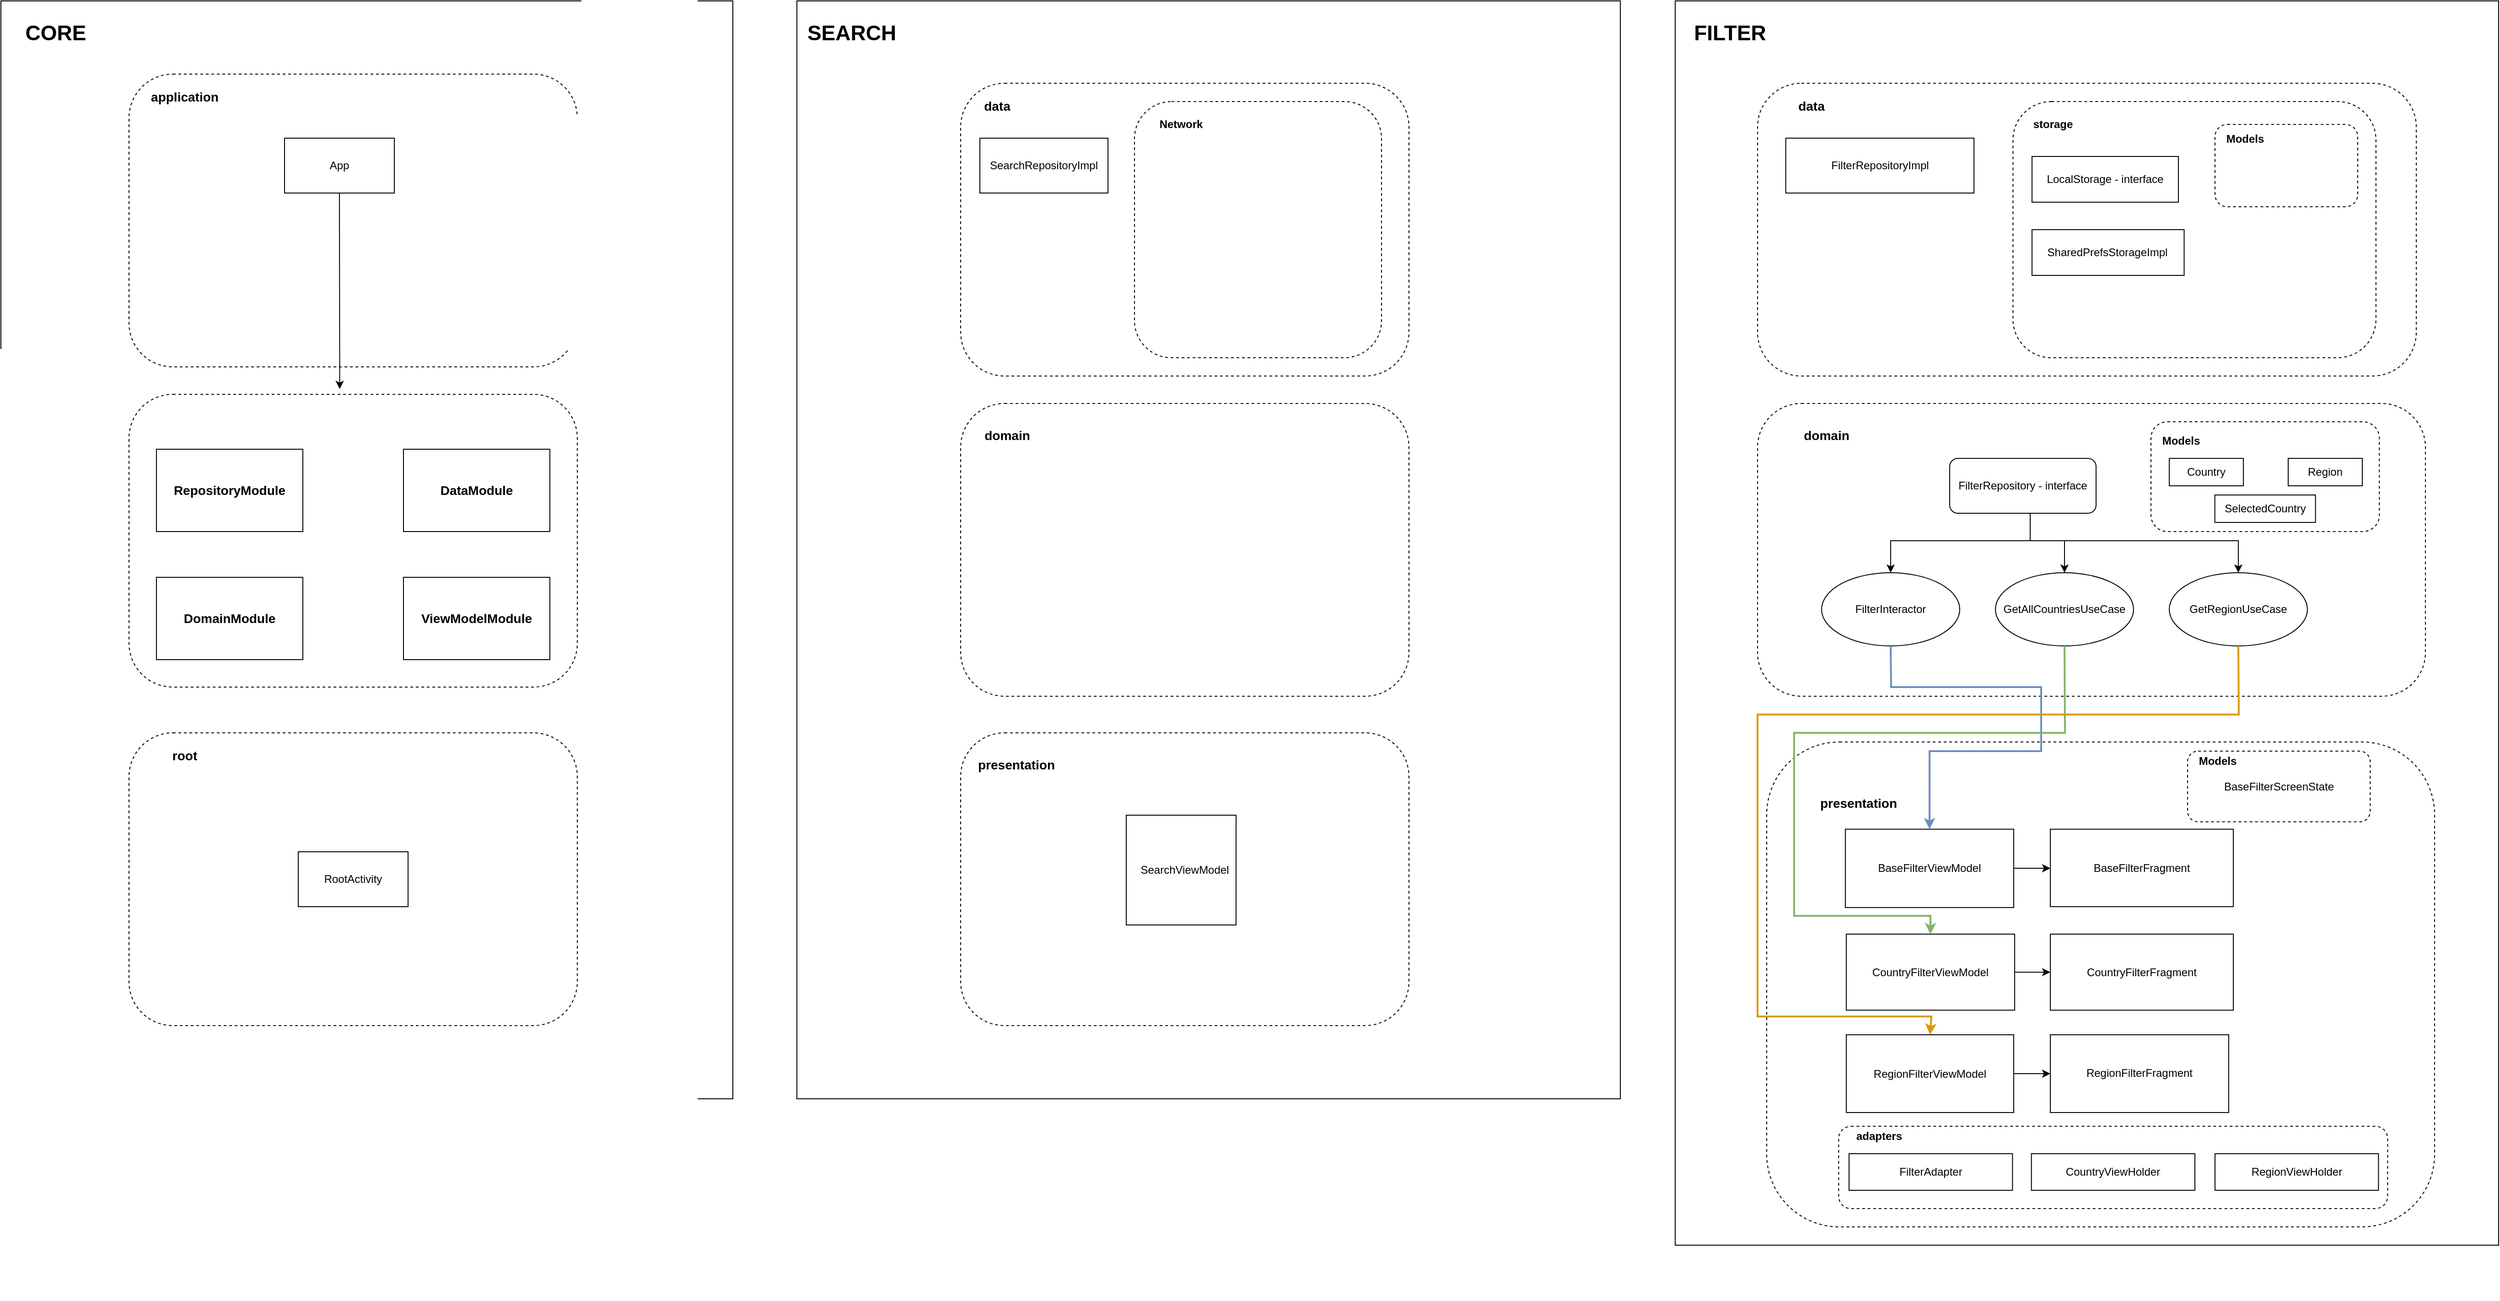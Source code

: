 <mxfile version="21.8.2" type="github">
  <diagram name="Страница — 1" id="nrOMxjZL90w1FsnKQZx1">
    <mxGraphModel dx="4426" dy="2735" grid="1" gridSize="10" guides="1" tooltips="1" connect="1" arrows="1" fold="1" page="1" pageScale="1" pageWidth="827" pageHeight="1169" math="0" shadow="0">
      <root>
        <mxCell id="0" />
        <mxCell id="1" parent="0" />
        <mxCell id="I1Cy414jXjcOe27wZuvK-3" value="" style="rounded=0;whiteSpace=wrap;html=1;" vertex="1" parent="1">
          <mxGeometry x="-10" y="-80" width="900" height="1200" as="geometry" />
        </mxCell>
        <mxCell id="I1Cy414jXjcOe27wZuvK-4" value="&lt;b&gt;&lt;font style=&quot;font-size: 23px;&quot;&gt;SEARCH&lt;/font&gt;&lt;/b&gt;" style="text;html=1;strokeColor=none;fillColor=none;align=center;verticalAlign=middle;whiteSpace=wrap;rounded=0;" vertex="1" parent="1">
          <mxGeometry x="20" y="-60" width="60" height="30" as="geometry" />
        </mxCell>
        <mxCell id="I1Cy414jXjcOe27wZuvK-5" value="" style="group" vertex="1" connectable="0" parent="1">
          <mxGeometry x="169" y="10" width="490" height="320" as="geometry" />
        </mxCell>
        <mxCell id="I1Cy414jXjcOe27wZuvK-1" value="" style="rounded=1;whiteSpace=wrap;html=1;dashed=1;" vertex="1" parent="I1Cy414jXjcOe27wZuvK-5">
          <mxGeometry width="490" height="320" as="geometry" />
        </mxCell>
        <mxCell id="I1Cy414jXjcOe27wZuvK-2" value="&lt;font style=&quot;font-size: 14px;&quot;&gt;&lt;b&gt;data&lt;/b&gt;&lt;/font&gt;" style="text;html=1;strokeColor=none;fillColor=none;align=center;verticalAlign=middle;whiteSpace=wrap;rounded=0;" vertex="1" parent="I1Cy414jXjcOe27wZuvK-5">
          <mxGeometry x="10" y="10" width="60" height="30" as="geometry" />
        </mxCell>
        <mxCell id="I1Cy414jXjcOe27wZuvK-28" value="" style="rounded=1;whiteSpace=wrap;html=1;dashed=1;" vertex="1" parent="I1Cy414jXjcOe27wZuvK-5">
          <mxGeometry x="190" y="20" width="270" height="280" as="geometry" />
        </mxCell>
        <mxCell id="I1Cy414jXjcOe27wZuvK-29" value="&lt;b&gt;Network&lt;/b&gt;" style="text;html=1;strokeColor=none;fillColor=none;align=center;verticalAlign=middle;whiteSpace=wrap;rounded=0;" vertex="1" parent="I1Cy414jXjcOe27wZuvK-5">
          <mxGeometry x="211" y="30" width="60" height="30" as="geometry" />
        </mxCell>
        <mxCell id="I1Cy414jXjcOe27wZuvK-60" value="" style="group" vertex="1" connectable="0" parent="I1Cy414jXjcOe27wZuvK-5">
          <mxGeometry x="21" y="60" width="140" height="60" as="geometry" />
        </mxCell>
        <mxCell id="I1Cy414jXjcOe27wZuvK-58" value="" style="rounded=0;whiteSpace=wrap;html=1;" vertex="1" parent="I1Cy414jXjcOe27wZuvK-60">
          <mxGeometry width="140" height="60" as="geometry" />
        </mxCell>
        <mxCell id="I1Cy414jXjcOe27wZuvK-59" value="SearchRepositoryImpl" style="text;html=1;strokeColor=none;fillColor=none;align=center;verticalAlign=middle;whiteSpace=wrap;rounded=0;" vertex="1" parent="I1Cy414jXjcOe27wZuvK-60">
          <mxGeometry x="40" y="15" width="60" height="30" as="geometry" />
        </mxCell>
        <mxCell id="I1Cy414jXjcOe27wZuvK-6" value="" style="group" vertex="1" connectable="0" parent="1">
          <mxGeometry x="169" y="360" width="490" height="320" as="geometry" />
        </mxCell>
        <mxCell id="I1Cy414jXjcOe27wZuvK-7" value="" style="rounded=1;whiteSpace=wrap;html=1;dashed=1;" vertex="1" parent="I1Cy414jXjcOe27wZuvK-6">
          <mxGeometry width="490" height="320" as="geometry" />
        </mxCell>
        <mxCell id="I1Cy414jXjcOe27wZuvK-8" value="&lt;font style=&quot;font-size: 14px;&quot;&gt;&lt;b&gt;domain&lt;/b&gt;&lt;/font&gt;" style="text;html=1;strokeColor=none;fillColor=none;align=center;verticalAlign=middle;whiteSpace=wrap;rounded=0;" vertex="1" parent="I1Cy414jXjcOe27wZuvK-6">
          <mxGeometry x="21" y="20" width="60" height="30" as="geometry" />
        </mxCell>
        <mxCell id="I1Cy414jXjcOe27wZuvK-9" value="" style="group" vertex="1" connectable="0" parent="1">
          <mxGeometry x="169" y="720" width="490" height="320" as="geometry" />
        </mxCell>
        <mxCell id="I1Cy414jXjcOe27wZuvK-10" value="" style="rounded=1;whiteSpace=wrap;html=1;dashed=1;" vertex="1" parent="I1Cy414jXjcOe27wZuvK-9">
          <mxGeometry width="490" height="320" as="geometry" />
        </mxCell>
        <mxCell id="I1Cy414jXjcOe27wZuvK-11" value="&lt;font style=&quot;font-size: 14px;&quot;&gt;&lt;b&gt;presentation&lt;/b&gt;&lt;/font&gt;" style="text;html=1;strokeColor=none;fillColor=none;align=center;verticalAlign=middle;whiteSpace=wrap;rounded=0;" vertex="1" parent="I1Cy414jXjcOe27wZuvK-9">
          <mxGeometry x="31" y="20" width="60" height="30" as="geometry" />
        </mxCell>
        <mxCell id="I1Cy414jXjcOe27wZuvK-14" value="" style="group" vertex="1" connectable="0" parent="I1Cy414jXjcOe27wZuvK-9">
          <mxGeometry x="181" y="90" width="120" height="120" as="geometry" />
        </mxCell>
        <mxCell id="I1Cy414jXjcOe27wZuvK-12" value="" style="whiteSpace=wrap;html=1;aspect=fixed;" vertex="1" parent="I1Cy414jXjcOe27wZuvK-14">
          <mxGeometry width="120" height="120" as="geometry" />
        </mxCell>
        <mxCell id="I1Cy414jXjcOe27wZuvK-13" value="SearchViewModel" style="text;html=1;strokeColor=none;fillColor=none;align=center;verticalAlign=middle;whiteSpace=wrap;rounded=0;" vertex="1" parent="I1Cy414jXjcOe27wZuvK-14">
          <mxGeometry x="34" y="45" width="60" height="30" as="geometry" />
        </mxCell>
        <mxCell id="I1Cy414jXjcOe27wZuvK-30" value="" style="rounded=0;whiteSpace=wrap;html=1;" vertex="1" parent="1">
          <mxGeometry x="-880" y="-80" width="800" height="1200" as="geometry" />
        </mxCell>
        <mxCell id="I1Cy414jXjcOe27wZuvK-31" value="&lt;span style=&quot;font-size: 23px;&quot;&gt;&lt;b&gt;CORE&lt;/b&gt;&lt;/span&gt;" style="text;html=1;strokeColor=none;fillColor=none;align=center;verticalAlign=middle;whiteSpace=wrap;rounded=0;" vertex="1" parent="1">
          <mxGeometry x="-850" y="-60" width="60" height="30" as="geometry" />
        </mxCell>
        <mxCell id="I1Cy414jXjcOe27wZuvK-32" value="" style="group" vertex="1" connectable="0" parent="1">
          <mxGeometry x="-740" width="490" height="320" as="geometry" />
        </mxCell>
        <mxCell id="I1Cy414jXjcOe27wZuvK-33" value="" style="rounded=1;whiteSpace=wrap;html=1;dashed=1;" vertex="1" parent="I1Cy414jXjcOe27wZuvK-32">
          <mxGeometry width="490" height="320" as="geometry" />
        </mxCell>
        <mxCell id="I1Cy414jXjcOe27wZuvK-34" value="&lt;span style=&quot;font-size: 14px;&quot;&gt;&lt;b&gt;application&lt;/b&gt;&lt;/span&gt;" style="text;html=1;strokeColor=none;fillColor=none;align=center;verticalAlign=middle;whiteSpace=wrap;rounded=0;" vertex="1" parent="I1Cy414jXjcOe27wZuvK-32">
          <mxGeometry x="31" y="10" width="60" height="30" as="geometry" />
        </mxCell>
        <mxCell id="I1Cy414jXjcOe27wZuvK-55" value="App" style="rounded=0;whiteSpace=wrap;html=1;" vertex="1" parent="I1Cy414jXjcOe27wZuvK-32">
          <mxGeometry x="170" y="70" width="120" height="60" as="geometry" />
        </mxCell>
        <mxCell id="I1Cy414jXjcOe27wZuvK-40" value="" style="group" vertex="1" connectable="0" parent="1">
          <mxGeometry x="-740" y="350" width="490" height="320" as="geometry" />
        </mxCell>
        <mxCell id="I1Cy414jXjcOe27wZuvK-42" value="&lt;span style=&quot;font-size: 14px;&quot;&gt;&lt;b&gt;DI&lt;/b&gt;&lt;/span&gt;" style="text;html=1;strokeColor=none;fillColor=none;align=center;verticalAlign=middle;whiteSpace=wrap;rounded=0;" vertex="1" parent="I1Cy414jXjcOe27wZuvK-40">
          <mxGeometry x="10" y="20" width="60" height="30" as="geometry" />
        </mxCell>
        <mxCell id="I1Cy414jXjcOe27wZuvK-53" value="" style="group" vertex="1" connectable="0" parent="I1Cy414jXjcOe27wZuvK-40">
          <mxGeometry width="490" height="320" as="geometry" />
        </mxCell>
        <mxCell id="I1Cy414jXjcOe27wZuvK-41" value="" style="rounded=1;whiteSpace=wrap;html=1;dashed=1;" vertex="1" parent="I1Cy414jXjcOe27wZuvK-53">
          <mxGeometry width="490" height="320" as="geometry" />
        </mxCell>
        <mxCell id="I1Cy414jXjcOe27wZuvK-49" value="&lt;font style=&quot;font-size: 14px;&quot;&gt;&lt;b&gt;RepositoryModule&lt;/b&gt;&lt;/font&gt;" style="rounded=0;whiteSpace=wrap;html=1;" vertex="1" parent="I1Cy414jXjcOe27wZuvK-53">
          <mxGeometry x="30" y="60" width="160" height="90" as="geometry" />
        </mxCell>
        <mxCell id="I1Cy414jXjcOe27wZuvK-50" value="&lt;font style=&quot;font-size: 14px;&quot;&gt;&lt;b&gt;DomainModule&lt;/b&gt;&lt;/font&gt;" style="rounded=0;whiteSpace=wrap;html=1;" vertex="1" parent="I1Cy414jXjcOe27wZuvK-53">
          <mxGeometry x="30" y="200" width="160" height="90" as="geometry" />
        </mxCell>
        <mxCell id="I1Cy414jXjcOe27wZuvK-51" value="&lt;font style=&quot;font-size: 14px;&quot;&gt;&lt;b&gt;DataModule&lt;/b&gt;&lt;/font&gt;" style="rounded=0;whiteSpace=wrap;html=1;" vertex="1" parent="I1Cy414jXjcOe27wZuvK-53">
          <mxGeometry x="300" y="60" width="160" height="90" as="geometry" />
        </mxCell>
        <mxCell id="I1Cy414jXjcOe27wZuvK-52" value="&lt;font style=&quot;font-size: 14px;&quot;&gt;&lt;b&gt;ViewModelModule&lt;/b&gt;&lt;/font&gt;" style="rounded=0;whiteSpace=wrap;html=1;" vertex="1" parent="I1Cy414jXjcOe27wZuvK-53">
          <mxGeometry x="300" y="200" width="160" height="90" as="geometry" />
        </mxCell>
        <mxCell id="I1Cy414jXjcOe27wZuvK-43" value="" style="group" vertex="1" connectable="0" parent="1">
          <mxGeometry x="-740" y="720" width="490" height="320" as="geometry" />
        </mxCell>
        <mxCell id="I1Cy414jXjcOe27wZuvK-44" value="" style="rounded=1;whiteSpace=wrap;html=1;dashed=1;" vertex="1" parent="I1Cy414jXjcOe27wZuvK-43">
          <mxGeometry width="490" height="320" as="geometry" />
        </mxCell>
        <mxCell id="I1Cy414jXjcOe27wZuvK-45" value="&lt;span style=&quot;font-size: 14px;&quot;&gt;&lt;b&gt;root&lt;/b&gt;&lt;/span&gt;" style="text;html=1;strokeColor=none;fillColor=none;align=center;verticalAlign=middle;whiteSpace=wrap;rounded=0;" vertex="1" parent="I1Cy414jXjcOe27wZuvK-43">
          <mxGeometry x="31" y="10" width="60" height="30" as="geometry" />
        </mxCell>
        <mxCell id="I1Cy414jXjcOe27wZuvK-46" value="RootActivity" style="rounded=0;whiteSpace=wrap;html=1;" vertex="1" parent="I1Cy414jXjcOe27wZuvK-43">
          <mxGeometry x="185" y="130" width="120" height="60" as="geometry" />
        </mxCell>
        <mxCell id="I1Cy414jXjcOe27wZuvK-62" value="" style="endArrow=classic;html=1;rounded=0;exitX=0.5;exitY=1;exitDx=0;exitDy=0;entryX=0.47;entryY=-0.018;entryDx=0;entryDy=0;entryPerimeter=0;" edge="1" parent="1" source="I1Cy414jXjcOe27wZuvK-55" target="I1Cy414jXjcOe27wZuvK-41">
          <mxGeometry width="50" height="50" relative="1" as="geometry">
            <mxPoint x="-510" y="180" as="sourcePoint" />
            <mxPoint x="-460" y="130" as="targetPoint" />
          </mxGeometry>
        </mxCell>
        <mxCell id="I1Cy414jXjcOe27wZuvK-82" value="" style="rounded=0;whiteSpace=wrap;html=1;" vertex="1" parent="1">
          <mxGeometry x="950" y="-80" width="900" height="1360" as="geometry" />
        </mxCell>
        <mxCell id="I1Cy414jXjcOe27wZuvK-83" value="&lt;b&gt;&lt;font style=&quot;font-size: 23px;&quot;&gt;FILTER&lt;/font&gt;&lt;/b&gt;" style="text;html=1;strokeColor=none;fillColor=none;align=center;verticalAlign=middle;whiteSpace=wrap;rounded=0;" vertex="1" parent="1">
          <mxGeometry x="980" y="-60" width="60" height="30" as="geometry" />
        </mxCell>
        <mxCell id="I1Cy414jXjcOe27wZuvK-84" value="" style="group;dashed=1;" vertex="1" connectable="0" parent="1">
          <mxGeometry x="1040" y="10" width="720" height="320" as="geometry" />
        </mxCell>
        <mxCell id="I1Cy414jXjcOe27wZuvK-85" value="" style="rounded=1;whiteSpace=wrap;html=1;dashed=1;" vertex="1" parent="I1Cy414jXjcOe27wZuvK-84">
          <mxGeometry width="720" height="320" as="geometry" />
        </mxCell>
        <mxCell id="I1Cy414jXjcOe27wZuvK-86" value="&lt;font style=&quot;font-size: 14px;&quot;&gt;&lt;b&gt;data&lt;/b&gt;&lt;/font&gt;" style="text;html=1;strokeColor=none;fillColor=none;align=center;verticalAlign=middle;whiteSpace=wrap;rounded=0;" vertex="1" parent="I1Cy414jXjcOe27wZuvK-84">
          <mxGeometry x="14.694" y="10" width="88.163" height="30" as="geometry" />
        </mxCell>
        <mxCell id="I1Cy414jXjcOe27wZuvK-87" value="" style="rounded=1;whiteSpace=wrap;html=1;dashed=1;" vertex="1" parent="I1Cy414jXjcOe27wZuvK-84">
          <mxGeometry x="279.184" y="20" width="396.735" height="280" as="geometry" />
        </mxCell>
        <mxCell id="I1Cy414jXjcOe27wZuvK-88" value="&lt;b&gt;storage&lt;/b&gt;" style="text;html=1;strokeColor=none;fillColor=none;align=center;verticalAlign=middle;whiteSpace=wrap;rounded=0;" vertex="1" parent="I1Cy414jXjcOe27wZuvK-84">
          <mxGeometry x="279.181" y="30" width="88.163" height="30" as="geometry" />
        </mxCell>
        <mxCell id="I1Cy414jXjcOe27wZuvK-89" value="" style="group" vertex="1" connectable="0" parent="I1Cy414jXjcOe27wZuvK-84">
          <mxGeometry x="30.857" y="60" width="205.714" height="60" as="geometry" />
        </mxCell>
        <mxCell id="I1Cy414jXjcOe27wZuvK-90" value="" style="rounded=0;whiteSpace=wrap;html=1;" vertex="1" parent="I1Cy414jXjcOe27wZuvK-89">
          <mxGeometry width="205.714" height="60" as="geometry" />
        </mxCell>
        <mxCell id="I1Cy414jXjcOe27wZuvK-91" value="FilterRepositoryImpl" style="text;html=1;strokeColor=none;fillColor=none;align=center;verticalAlign=middle;whiteSpace=wrap;rounded=0;" vertex="1" parent="I1Cy414jXjcOe27wZuvK-89">
          <mxGeometry x="58.776" y="15" width="88.163" height="30" as="geometry" />
        </mxCell>
        <mxCell id="I1Cy414jXjcOe27wZuvK-154" value="" style="group" vertex="1" connectable="0" parent="I1Cy414jXjcOe27wZuvK-84">
          <mxGeometry x="300" y="160" width="190" height="60" as="geometry" />
        </mxCell>
        <mxCell id="I1Cy414jXjcOe27wZuvK-155" value="" style="rounded=0;whiteSpace=wrap;html=1;" vertex="1" parent="I1Cy414jXjcOe27wZuvK-154">
          <mxGeometry width="166.25" height="50.0" as="geometry" />
        </mxCell>
        <mxCell id="I1Cy414jXjcOe27wZuvK-156" value="SharedPrefsStorageImpl" style="text;html=1;strokeColor=none;fillColor=none;align=center;verticalAlign=middle;whiteSpace=wrap;rounded=0;" vertex="1" parent="I1Cy414jXjcOe27wZuvK-154">
          <mxGeometry x="42.408" y="10.0" width="81.429" height="30" as="geometry" />
        </mxCell>
        <mxCell id="I1Cy414jXjcOe27wZuvK-161" value="LocalStorage - interface" style="rounded=0;whiteSpace=wrap;html=1;" vertex="1" parent="I1Cy414jXjcOe27wZuvK-84">
          <mxGeometry x="300" y="80" width="160" height="50" as="geometry" />
        </mxCell>
        <mxCell id="I1Cy414jXjcOe27wZuvK-162" value="" style="rounded=1;whiteSpace=wrap;html=1;dashed=1;" vertex="1" parent="I1Cy414jXjcOe27wZuvK-84">
          <mxGeometry x="500" y="45" width="156" height="90" as="geometry" />
        </mxCell>
        <mxCell id="I1Cy414jXjcOe27wZuvK-163" value="&lt;b&gt;Models&lt;/b&gt;" style="text;html=1;strokeColor=none;fillColor=none;align=center;verticalAlign=middle;whiteSpace=wrap;rounded=0;" vertex="1" parent="I1Cy414jXjcOe27wZuvK-84">
          <mxGeometry x="500" y="50" width="66.186" height="21.074" as="geometry" />
        </mxCell>
        <mxCell id="I1Cy414jXjcOe27wZuvK-92" value="" style="group" vertex="1" connectable="0" parent="1">
          <mxGeometry x="1040" y="360" width="730" height="320" as="geometry" />
        </mxCell>
        <mxCell id="I1Cy414jXjcOe27wZuvK-93" value="" style="rounded=1;whiteSpace=wrap;html=1;dashed=1;" vertex="1" parent="I1Cy414jXjcOe27wZuvK-92">
          <mxGeometry width="730" height="320" as="geometry" />
        </mxCell>
        <mxCell id="I1Cy414jXjcOe27wZuvK-94" value="&lt;font style=&quot;font-size: 14px;&quot;&gt;&lt;b&gt;domain&lt;/b&gt;&lt;/font&gt;" style="text;html=1;strokeColor=none;fillColor=none;align=center;verticalAlign=middle;whiteSpace=wrap;rounded=0;" vertex="1" parent="I1Cy414jXjcOe27wZuvK-92">
          <mxGeometry x="31.286" y="20" width="89.388" height="30" as="geometry" />
        </mxCell>
        <mxCell id="I1Cy414jXjcOe27wZuvK-130" value="FilterRepository - interface" style="rounded=1;whiteSpace=wrap;html=1;" vertex="1" parent="I1Cy414jXjcOe27wZuvK-92">
          <mxGeometry x="210" y="60" width="160" height="60" as="geometry" />
        </mxCell>
        <mxCell id="I1Cy414jXjcOe27wZuvK-131" value="FilterInteractor" style="ellipse;whiteSpace=wrap;html=1;" vertex="1" parent="I1Cy414jXjcOe27wZuvK-92">
          <mxGeometry x="70" y="185" width="151" height="80" as="geometry" />
        </mxCell>
        <mxCell id="I1Cy414jXjcOe27wZuvK-136" style="edgeStyle=orthogonalEdgeStyle;rounded=0;orthogonalLoop=1;jettySize=auto;html=1;exitX=0.5;exitY=0;exitDx=0;exitDy=0;endArrow=none;endFill=0;startArrow=classic;startFill=1;" edge="1" parent="I1Cy414jXjcOe27wZuvK-92" source="I1Cy414jXjcOe27wZuvK-132">
          <mxGeometry relative="1" as="geometry">
            <mxPoint x="298" y="120" as="targetPoint" />
            <Array as="points">
              <mxPoint x="336" y="150" />
              <mxPoint x="298" y="150" />
            </Array>
          </mxGeometry>
        </mxCell>
        <mxCell id="I1Cy414jXjcOe27wZuvK-132" value="GetAllCountriesUseCase" style="ellipse;whiteSpace=wrap;html=1;" vertex="1" parent="I1Cy414jXjcOe27wZuvK-92">
          <mxGeometry x="260" y="185" width="151" height="80" as="geometry" />
        </mxCell>
        <mxCell id="I1Cy414jXjcOe27wZuvK-133" value="GetRegionUseCase" style="ellipse;whiteSpace=wrap;html=1;" vertex="1" parent="I1Cy414jXjcOe27wZuvK-92">
          <mxGeometry x="450" y="185" width="151" height="80" as="geometry" />
        </mxCell>
        <mxCell id="I1Cy414jXjcOe27wZuvK-135" style="edgeStyle=orthogonalEdgeStyle;rounded=0;orthogonalLoop=1;jettySize=auto;html=1;exitX=0.5;exitY=0;exitDx=0;exitDy=0;entryX=0.55;entryY=1;entryDx=0;entryDy=0;entryPerimeter=0;startArrow=classic;startFill=1;endArrow=none;endFill=0;" edge="1" parent="I1Cy414jXjcOe27wZuvK-92" source="I1Cy414jXjcOe27wZuvK-131" target="I1Cy414jXjcOe27wZuvK-130">
          <mxGeometry relative="1" as="geometry">
            <Array as="points">
              <mxPoint x="146" y="150" />
              <mxPoint x="298" y="150" />
            </Array>
          </mxGeometry>
        </mxCell>
        <mxCell id="I1Cy414jXjcOe27wZuvK-137" style="edgeStyle=orthogonalEdgeStyle;rounded=0;orthogonalLoop=1;jettySize=auto;html=1;exitX=0.5;exitY=0;exitDx=0;exitDy=0;startArrow=classic;startFill=1;endArrow=none;endFill=0;" edge="1" parent="I1Cy414jXjcOe27wZuvK-92" source="I1Cy414jXjcOe27wZuvK-133">
          <mxGeometry relative="1" as="geometry">
            <mxPoint x="525.5" y="154.82" as="sourcePoint" />
            <mxPoint x="298" y="120" as="targetPoint" />
            <Array as="points">
              <mxPoint x="526" y="150" />
              <mxPoint x="298" y="150" />
            </Array>
          </mxGeometry>
        </mxCell>
        <mxCell id="I1Cy414jXjcOe27wZuvK-138" value="" style="group" vertex="1" connectable="0" parent="I1Cy414jXjcOe27wZuvK-92">
          <mxGeometry x="480" y="20" width="199.66" height="120" as="geometry" />
        </mxCell>
        <mxCell id="I1Cy414jXjcOe27wZuvK-139" value="" style="rounded=1;whiteSpace=wrap;html=1;dashed=1;" vertex="1" parent="I1Cy414jXjcOe27wZuvK-138">
          <mxGeometry x="-50" width="249.66" height="120" as="geometry" />
        </mxCell>
        <mxCell id="I1Cy414jXjcOe27wZuvK-142" value="Country" style="rounded=0;whiteSpace=wrap;html=1;" vertex="1" parent="I1Cy414jXjcOe27wZuvK-138">
          <mxGeometry x="-30" y="40" width="81" height="30" as="geometry" />
        </mxCell>
        <mxCell id="I1Cy414jXjcOe27wZuvK-143" value="Region" style="rounded=0;whiteSpace=wrap;html=1;" vertex="1" parent="I1Cy414jXjcOe27wZuvK-138">
          <mxGeometry x="100" y="40" width="81" height="30" as="geometry" />
        </mxCell>
        <mxCell id="I1Cy414jXjcOe27wZuvK-144" value="SelectedCountry" style="rounded=0;whiteSpace=wrap;html=1;" vertex="1" parent="I1Cy414jXjcOe27wZuvK-138">
          <mxGeometry x="19.83" y="80" width="110" height="30" as="geometry" />
        </mxCell>
        <mxCell id="I1Cy414jXjcOe27wZuvK-95" value="" style="group" vertex="1" connectable="0" parent="1">
          <mxGeometry x="1060" y="730" width="730" height="610" as="geometry" />
        </mxCell>
        <mxCell id="I1Cy414jXjcOe27wZuvK-96" value="" style="rounded=1;whiteSpace=wrap;html=1;dashed=1;" vertex="1" parent="I1Cy414jXjcOe27wZuvK-95">
          <mxGeometry x="-10" width="730" height="530" as="geometry" />
        </mxCell>
        <mxCell id="I1Cy414jXjcOe27wZuvK-97" value="&lt;font style=&quot;font-size: 14px;&quot;&gt;&lt;b&gt;presentation&lt;/b&gt;&lt;/font&gt;" style="text;html=1;strokeColor=none;fillColor=none;align=center;verticalAlign=middle;whiteSpace=wrap;rounded=0;" vertex="1" parent="I1Cy414jXjcOe27wZuvK-95">
          <mxGeometry x="46.184" y="38.125" width="89.388" height="57.188" as="geometry" />
        </mxCell>
        <mxCell id="I1Cy414jXjcOe27wZuvK-102" value="CountryFilterViewModel" style="rounded=0;whiteSpace=wrap;html=1;" vertex="1" parent="I1Cy414jXjcOe27wZuvK-95">
          <mxGeometry x="77" y="210" width="184.02" height="83.13" as="geometry" />
        </mxCell>
        <mxCell id="I1Cy414jXjcOe27wZuvK-103" value="RegionFilterViewModel" style="rounded=0;whiteSpace=wrap;html=1;" vertex="1" parent="I1Cy414jXjcOe27wZuvK-95">
          <mxGeometry x="77" y="320" width="183" height="85" as="geometry" />
        </mxCell>
        <mxCell id="I1Cy414jXjcOe27wZuvK-106" value="" style="group" vertex="1" connectable="0" parent="I1Cy414jXjcOe27wZuvK-95">
          <mxGeometry x="450" y="10" width="199.66" height="77.27" as="geometry" />
        </mxCell>
        <mxCell id="I1Cy414jXjcOe27wZuvK-104" value="" style="rounded=1;whiteSpace=wrap;html=1;dashed=1;" vertex="1" parent="I1Cy414jXjcOe27wZuvK-106">
          <mxGeometry width="199.66" height="77.27" as="geometry" />
        </mxCell>
        <mxCell id="I1Cy414jXjcOe27wZuvK-105" value="&lt;b&gt;Models&lt;/b&gt;" style="text;html=1;strokeColor=none;fillColor=none;align=center;verticalAlign=middle;whiteSpace=wrap;rounded=0;" vertex="1" parent="I1Cy414jXjcOe27wZuvK-106">
          <mxGeometry width="66.186" height="21.074" as="geometry" />
        </mxCell>
        <mxCell id="I1Cy414jXjcOe27wZuvK-107" value="BaseFilterScreenState" style="text;html=1;strokeColor=none;fillColor=none;align=center;verticalAlign=middle;whiteSpace=wrap;rounded=0;" vertex="1" parent="I1Cy414jXjcOe27wZuvK-106">
          <mxGeometry x="22.613" y="28.098" width="154.433" height="21.074" as="geometry" />
        </mxCell>
        <mxCell id="I1Cy414jXjcOe27wZuvK-120" value="BaseFilterFragment" style="rounded=0;whiteSpace=wrap;html=1;" vertex="1" parent="I1Cy414jXjcOe27wZuvK-95">
          <mxGeometry x="300" y="95.31" width="200" height="84.66" as="geometry" />
        </mxCell>
        <mxCell id="I1Cy414jXjcOe27wZuvK-121" value="CountryFilterFragment" style="rounded=0;whiteSpace=wrap;html=1;" vertex="1" parent="I1Cy414jXjcOe27wZuvK-95">
          <mxGeometry x="300" y="210" width="200" height="83.13" as="geometry" />
        </mxCell>
        <mxCell id="I1Cy414jXjcOe27wZuvK-122" value="RegionFilterFragment" style="rounded=0;whiteSpace=wrap;html=1;" vertex="1" parent="I1Cy414jXjcOe27wZuvK-95">
          <mxGeometry x="300" y="320" width="195" height="84.99" as="geometry" />
        </mxCell>
        <mxCell id="I1Cy414jXjcOe27wZuvK-123" value="" style="group" vertex="1" connectable="0" parent="I1Cy414jXjcOe27wZuvK-95">
          <mxGeometry x="68.67" y="420" width="600" height="160" as="geometry" />
        </mxCell>
        <mxCell id="I1Cy414jXjcOe27wZuvK-124" value="" style="rounded=1;whiteSpace=wrap;html=1;dashed=1;" vertex="1" parent="I1Cy414jXjcOe27wZuvK-123">
          <mxGeometry width="600" height="90" as="geometry" />
        </mxCell>
        <mxCell id="I1Cy414jXjcOe27wZuvK-125" value="&lt;b&gt;adapters&lt;/b&gt;" style="text;html=1;strokeColor=none;fillColor=none;align=center;verticalAlign=middle;whiteSpace=wrap;rounded=0;" vertex="1" parent="I1Cy414jXjcOe27wZuvK-123">
          <mxGeometry x="11.33" width="66.186" height="21.074" as="geometry" />
        </mxCell>
        <mxCell id="I1Cy414jXjcOe27wZuvK-127" value="FilterAdapter" style="rounded=0;whiteSpace=wrap;html=1;" vertex="1" parent="I1Cy414jXjcOe27wZuvK-123">
          <mxGeometry x="11.33" y="30" width="178.67" height="40" as="geometry" />
        </mxCell>
        <mxCell id="I1Cy414jXjcOe27wZuvK-128" value="CountryViewHolder" style="rounded=0;whiteSpace=wrap;html=1;" vertex="1" parent="I1Cy414jXjcOe27wZuvK-123">
          <mxGeometry x="210.67" y="30" width="178.67" height="40" as="geometry" />
        </mxCell>
        <mxCell id="I1Cy414jXjcOe27wZuvK-129" value="RegionViewHolder" style="rounded=0;whiteSpace=wrap;html=1;" vertex="1" parent="I1Cy414jXjcOe27wZuvK-123">
          <mxGeometry x="411.33" y="30" width="178.67" height="40" as="geometry" />
        </mxCell>
        <mxCell id="I1Cy414jXjcOe27wZuvK-101" value="BaseFilterViewModel" style="rounded=0;whiteSpace=wrap;html=1;" vertex="1" parent="I1Cy414jXjcOe27wZuvK-95">
          <mxGeometry x="75.98" y="95.31" width="184.02" height="85.63" as="geometry" />
        </mxCell>
        <mxCell id="I1Cy414jXjcOe27wZuvK-151" value="" style="endArrow=classic;html=1;rounded=0;" edge="1" parent="I1Cy414jXjcOe27wZuvK-95" source="I1Cy414jXjcOe27wZuvK-101">
          <mxGeometry width="50" height="50" relative="1" as="geometry">
            <mxPoint x="-800" y="-541.875" as="sourcePoint" />
            <mxPoint x="300" y="138" as="targetPoint" />
          </mxGeometry>
        </mxCell>
        <mxCell id="I1Cy414jXjcOe27wZuvK-152" value="" style="endArrow=classic;html=1;rounded=0;exitX=1;exitY=0.5;exitDx=0;exitDy=0;entryX=0;entryY=0.5;entryDx=0;entryDy=0;" edge="1" parent="I1Cy414jXjcOe27wZuvK-95" source="I1Cy414jXjcOe27wZuvK-102" target="I1Cy414jXjcOe27wZuvK-121">
          <mxGeometry width="50" height="50" relative="1" as="geometry">
            <mxPoint x="270" y="270" as="sourcePoint" />
            <mxPoint x="320" y="220" as="targetPoint" />
          </mxGeometry>
        </mxCell>
        <mxCell id="I1Cy414jXjcOe27wZuvK-153" value="" style="endArrow=classic;html=1;rounded=0;exitX=1;exitY=0.5;exitDx=0;exitDy=0;entryX=0;entryY=0.5;entryDx=0;entryDy=0;" edge="1" parent="I1Cy414jXjcOe27wZuvK-95" source="I1Cy414jXjcOe27wZuvK-103" target="I1Cy414jXjcOe27wZuvK-122">
          <mxGeometry width="50" height="50" relative="1" as="geometry">
            <mxPoint x="290" y="390" as="sourcePoint" />
            <mxPoint x="340" y="340" as="targetPoint" />
          </mxGeometry>
        </mxCell>
        <mxCell id="I1Cy414jXjcOe27wZuvK-140" value="&lt;b&gt;Models&lt;/b&gt;" style="text;html=1;strokeColor=none;fillColor=none;align=center;verticalAlign=middle;whiteSpace=wrap;rounded=0;" vertex="1" parent="1">
          <mxGeometry x="1470" y="390" width="66.186" height="21.074" as="geometry" />
        </mxCell>
        <mxCell id="I1Cy414jXjcOe27wZuvK-148" value="" style="endArrow=classic;html=1;rounded=0;exitX=0.5;exitY=1;exitDx=0;exitDy=0;entryX=0.5;entryY=0;entryDx=0;entryDy=0;fillColor=#dae8fc;strokeColor=#6c8ebf;strokeWidth=2;" edge="1" parent="1" source="I1Cy414jXjcOe27wZuvK-131" target="I1Cy414jXjcOe27wZuvK-101">
          <mxGeometry width="50" height="50" relative="1" as="geometry">
            <mxPoint x="1180" y="780" as="sourcePoint" />
            <mxPoint x="1230" y="730" as="targetPoint" />
            <Array as="points">
              <mxPoint x="1186" y="670" />
              <mxPoint x="1270" y="670" />
              <mxPoint x="1350" y="670" />
              <mxPoint x="1350" y="740" />
              <mxPoint x="1228" y="740" />
            </Array>
          </mxGeometry>
        </mxCell>
        <mxCell id="I1Cy414jXjcOe27wZuvK-149" value="" style="endArrow=classic;html=1;rounded=0;exitX=0.5;exitY=1;exitDx=0;exitDy=0;entryX=0.5;entryY=0;entryDx=0;entryDy=0;fillColor=#d5e8d4;strokeColor=#82b366;strokeWidth=2;" edge="1" parent="1" source="I1Cy414jXjcOe27wZuvK-132" target="I1Cy414jXjcOe27wZuvK-102">
          <mxGeometry width="50" height="50" relative="1" as="geometry">
            <mxPoint x="1340" y="830" as="sourcePoint" />
            <mxPoint x="1390" y="780" as="targetPoint" />
            <Array as="points">
              <mxPoint x="1376" y="720" />
              <mxPoint x="1080" y="720" />
              <mxPoint x="1080" y="920" />
              <mxPoint x="1229" y="920" />
            </Array>
          </mxGeometry>
        </mxCell>
        <mxCell id="I1Cy414jXjcOe27wZuvK-150" value="" style="endArrow=classic;html=1;rounded=0;exitX=0.5;exitY=1;exitDx=0;exitDy=0;entryX=0.5;entryY=0;entryDx=0;entryDy=0;fillColor=#ffe6cc;strokeColor=#d79b00;strokeWidth=2;" edge="1" parent="1" source="I1Cy414jXjcOe27wZuvK-133" target="I1Cy414jXjcOe27wZuvK-103">
          <mxGeometry width="50" height="50" relative="1" as="geometry">
            <mxPoint x="1540" y="830" as="sourcePoint" />
            <mxPoint x="1590" y="780" as="targetPoint" />
            <Array as="points">
              <mxPoint x="1566" y="700" />
              <mxPoint x="1040" y="700" />
              <mxPoint x="1040" y="820" />
              <mxPoint x="1040" y="930" />
              <mxPoint x="1040" y="1030" />
              <mxPoint x="1230" y="1030" />
            </Array>
          </mxGeometry>
        </mxCell>
      </root>
    </mxGraphModel>
  </diagram>
</mxfile>
